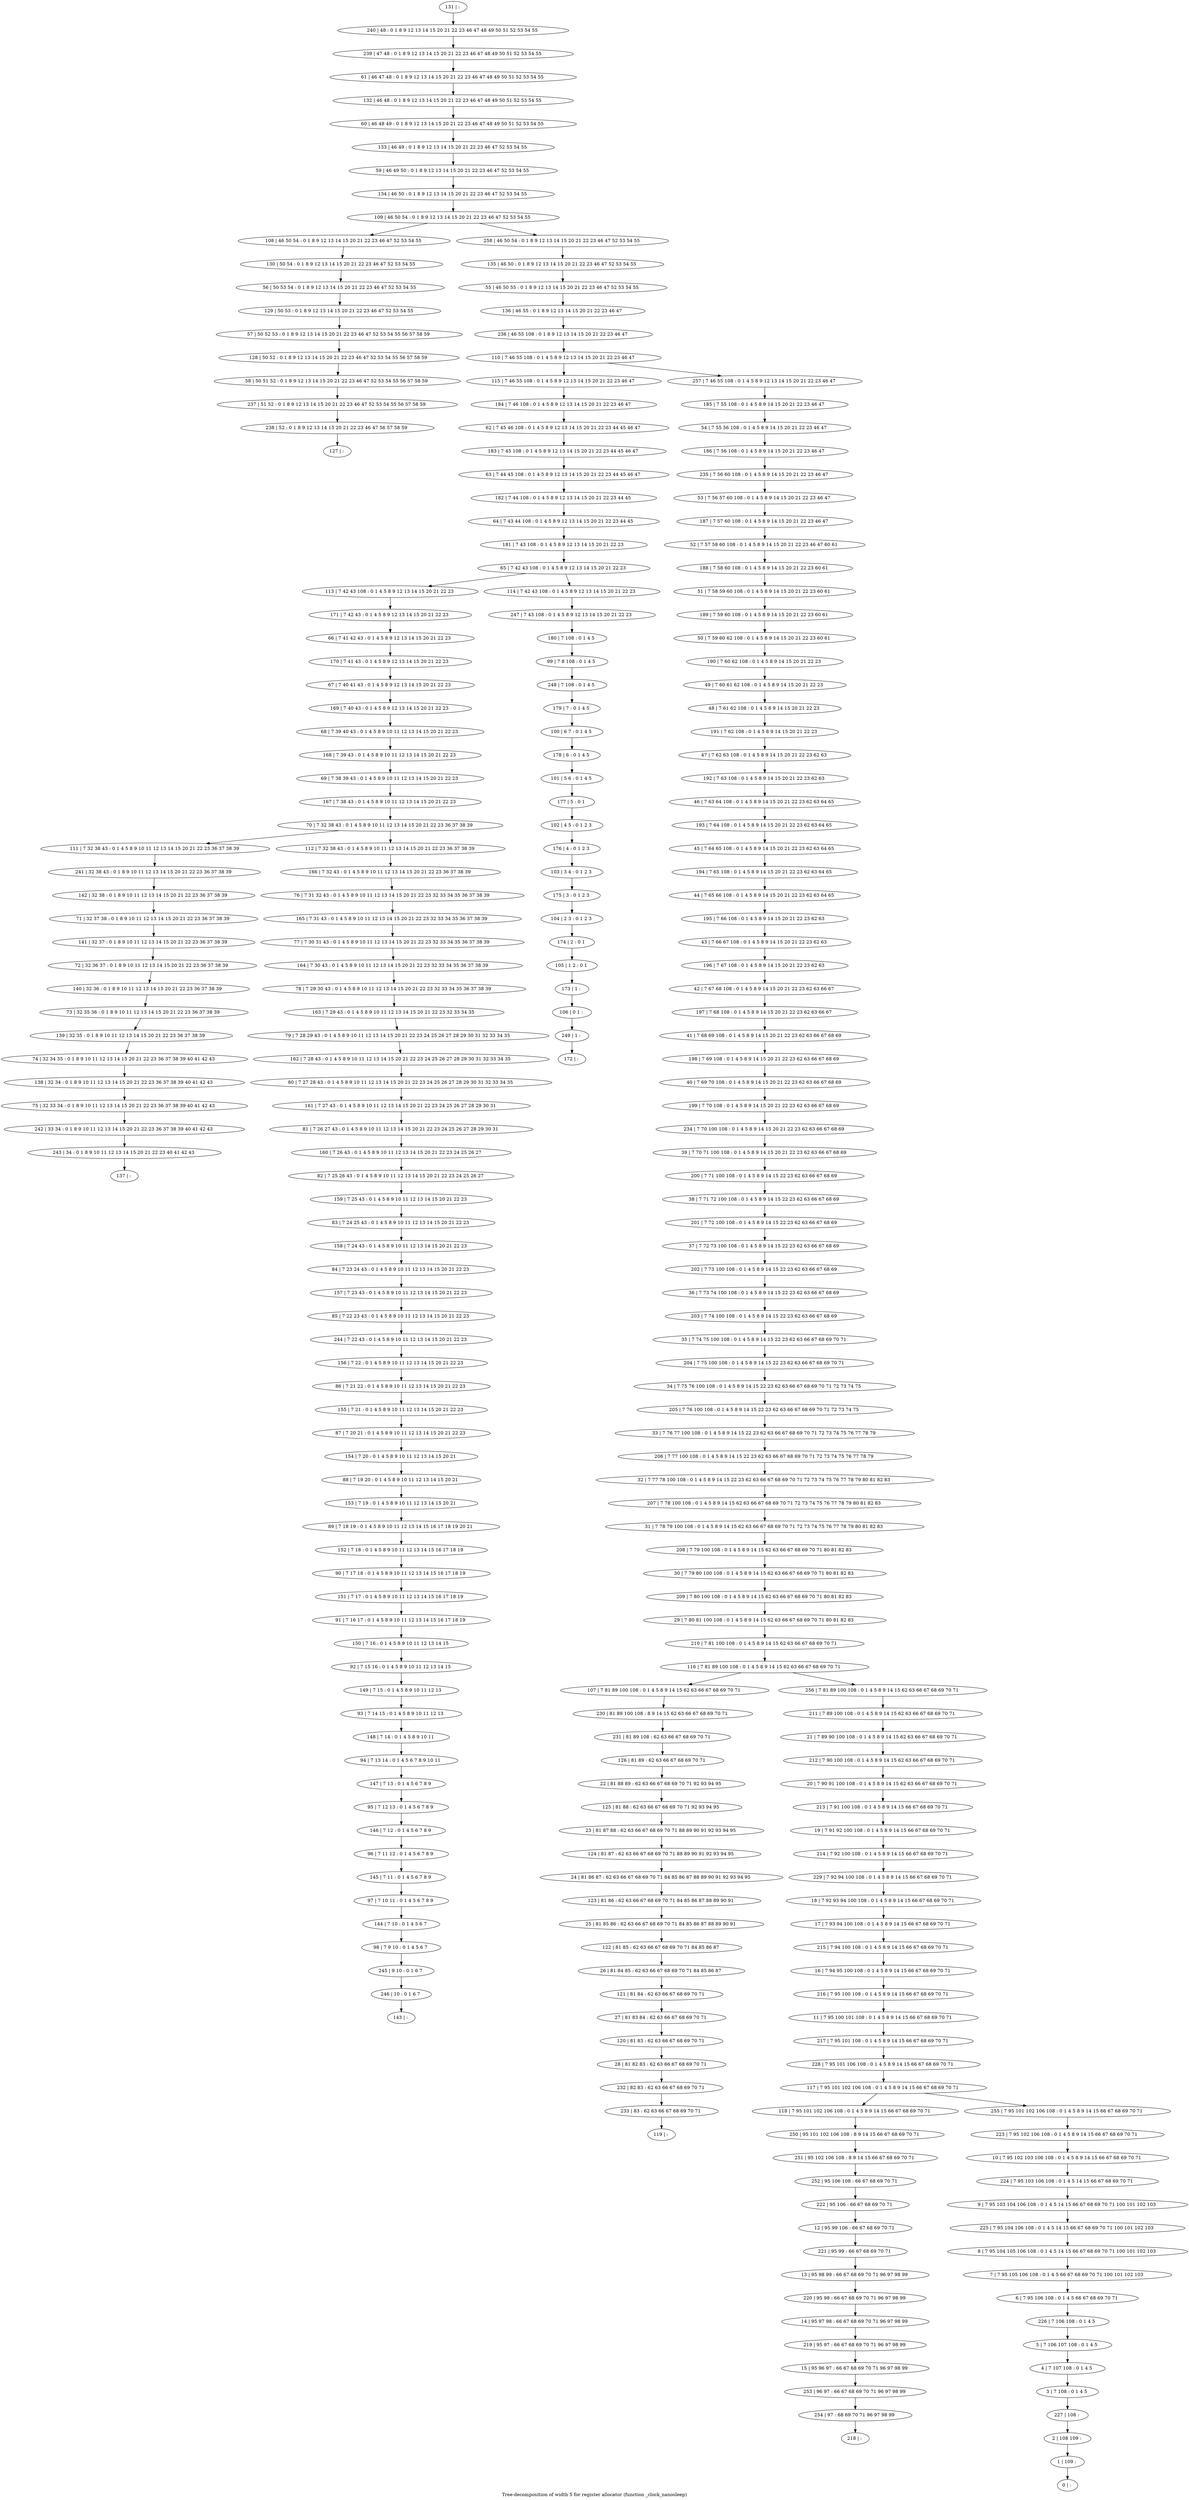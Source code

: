 digraph G {
graph [label="Tree-decomposition of width 5 for register allocator (function _clock_nanosleep)"]
0[label="0 | : "];
1[label="1 | 109 : "];
2[label="2 | 108 109 : "];
3[label="3 | 7 108 : 0 1 4 5 "];
4[label="4 | 7 107 108 : 0 1 4 5 "];
5[label="5 | 7 106 107 108 : 0 1 4 5 "];
6[label="6 | 7 95 106 108 : 0 1 4 5 66 67 68 69 70 71 "];
7[label="7 | 7 95 105 106 108 : 0 1 4 5 66 67 68 69 70 71 100 101 102 103 "];
8[label="8 | 7 95 104 105 106 108 : 0 1 4 5 14 15 66 67 68 69 70 71 100 101 102 103 "];
9[label="9 | 7 95 103 104 106 108 : 0 1 4 5 14 15 66 67 68 69 70 71 100 101 102 103 "];
10[label="10 | 7 95 102 103 106 108 : 0 1 4 5 8 9 14 15 66 67 68 69 70 71 "];
11[label="11 | 7 95 100 101 108 : 0 1 4 5 8 9 14 15 66 67 68 69 70 71 "];
12[label="12 | 95 99 106 : 66 67 68 69 70 71 "];
13[label="13 | 95 98 99 : 66 67 68 69 70 71 96 97 98 99 "];
14[label="14 | 95 97 98 : 66 67 68 69 70 71 96 97 98 99 "];
15[label="15 | 95 96 97 : 66 67 68 69 70 71 96 97 98 99 "];
16[label="16 | 7 94 95 100 108 : 0 1 4 5 8 9 14 15 66 67 68 69 70 71 "];
17[label="17 | 7 93 94 100 108 : 0 1 4 5 8 9 14 15 66 67 68 69 70 71 "];
18[label="18 | 7 92 93 94 100 108 : 0 1 4 5 8 9 14 15 66 67 68 69 70 71 "];
19[label="19 | 7 91 92 100 108 : 0 1 4 5 8 9 14 15 66 67 68 69 70 71 "];
20[label="20 | 7 90 91 100 108 : 0 1 4 5 8 9 14 15 62 63 66 67 68 69 70 71 "];
21[label="21 | 7 89 90 100 108 : 0 1 4 5 8 9 14 15 62 63 66 67 68 69 70 71 "];
22[label="22 | 81 88 89 : 62 63 66 67 68 69 70 71 92 93 94 95 "];
23[label="23 | 81 87 88 : 62 63 66 67 68 69 70 71 88 89 90 91 92 93 94 95 "];
24[label="24 | 81 86 87 : 62 63 66 67 68 69 70 71 84 85 86 87 88 89 90 91 92 93 94 95 "];
25[label="25 | 81 85 86 : 62 63 66 67 68 69 70 71 84 85 86 87 88 89 90 91 "];
26[label="26 | 81 84 85 : 62 63 66 67 68 69 70 71 84 85 86 87 "];
27[label="27 | 81 83 84 : 62 63 66 67 68 69 70 71 "];
28[label="28 | 81 82 83 : 62 63 66 67 68 69 70 71 "];
29[label="29 | 7 80 81 100 108 : 0 1 4 5 8 9 14 15 62 63 66 67 68 69 70 71 80 81 82 83 "];
30[label="30 | 7 79 80 100 108 : 0 1 4 5 8 9 14 15 62 63 66 67 68 69 70 71 80 81 82 83 "];
31[label="31 | 7 78 79 100 108 : 0 1 4 5 8 9 14 15 62 63 66 67 68 69 70 71 72 73 74 75 76 77 78 79 80 81 82 83 "];
32[label="32 | 7 77 78 100 108 : 0 1 4 5 8 9 14 15 22 23 62 63 66 67 68 69 70 71 72 73 74 75 76 77 78 79 80 81 82 83 "];
33[label="33 | 7 76 77 100 108 : 0 1 4 5 8 9 14 15 22 23 62 63 66 67 68 69 70 71 72 73 74 75 76 77 78 79 "];
34[label="34 | 7 75 76 100 108 : 0 1 4 5 8 9 14 15 22 23 62 63 66 67 68 69 70 71 72 73 74 75 "];
35[label="35 | 7 74 75 100 108 : 0 1 4 5 8 9 14 15 22 23 62 63 66 67 68 69 70 71 "];
36[label="36 | 7 73 74 100 108 : 0 1 4 5 8 9 14 15 22 23 62 63 66 67 68 69 "];
37[label="37 | 7 72 73 100 108 : 0 1 4 5 8 9 14 15 22 23 62 63 66 67 68 69 "];
38[label="38 | 7 71 72 100 108 : 0 1 4 5 8 9 14 15 22 23 62 63 66 67 68 69 "];
39[label="39 | 7 70 71 100 108 : 0 1 4 5 8 9 14 15 20 21 22 23 62 63 66 67 68 69 "];
40[label="40 | 7 69 70 108 : 0 1 4 5 8 9 14 15 20 21 22 23 62 63 66 67 68 69 "];
41[label="41 | 7 68 69 108 : 0 1 4 5 8 9 14 15 20 21 22 23 62 63 66 67 68 69 "];
42[label="42 | 7 67 68 108 : 0 1 4 5 8 9 14 15 20 21 22 23 62 63 66 67 "];
43[label="43 | 7 66 67 108 : 0 1 4 5 8 9 14 15 20 21 22 23 62 63 "];
44[label="44 | 7 65 66 108 : 0 1 4 5 8 9 14 15 20 21 22 23 62 63 64 65 "];
45[label="45 | 7 64 65 108 : 0 1 4 5 8 9 14 15 20 21 22 23 62 63 64 65 "];
46[label="46 | 7 63 64 108 : 0 1 4 5 8 9 14 15 20 21 22 23 62 63 64 65 "];
47[label="47 | 7 62 63 108 : 0 1 4 5 8 9 14 15 20 21 22 23 62 63 "];
48[label="48 | 7 61 62 108 : 0 1 4 5 8 9 14 15 20 21 22 23 "];
49[label="49 | 7 60 61 62 108 : 0 1 4 5 8 9 14 15 20 21 22 23 "];
50[label="50 | 7 59 60 62 108 : 0 1 4 5 8 9 14 15 20 21 22 23 60 61 "];
51[label="51 | 7 58 59 60 108 : 0 1 4 5 8 9 14 15 20 21 22 23 60 61 "];
52[label="52 | 7 57 58 60 108 : 0 1 4 5 8 9 14 15 20 21 22 23 46 47 60 61 "];
53[label="53 | 7 56 57 60 108 : 0 1 4 5 8 9 14 15 20 21 22 23 46 47 "];
54[label="54 | 7 55 56 108 : 0 1 4 5 8 9 14 15 20 21 22 23 46 47 "];
55[label="55 | 46 50 55 : 0 1 8 9 12 13 14 15 20 21 22 23 46 47 52 53 54 55 "];
56[label="56 | 50 53 54 : 0 1 8 9 12 13 14 15 20 21 22 23 46 47 52 53 54 55 "];
57[label="57 | 50 52 53 : 0 1 8 9 12 13 14 15 20 21 22 23 46 47 52 53 54 55 56 57 58 59 "];
58[label="58 | 50 51 52 : 0 1 8 9 12 13 14 15 20 21 22 23 46 47 52 53 54 55 56 57 58 59 "];
59[label="59 | 46 49 50 : 0 1 8 9 12 13 14 15 20 21 22 23 46 47 52 53 54 55 "];
60[label="60 | 46 48 49 : 0 1 8 9 12 13 14 15 20 21 22 23 46 47 48 49 50 51 52 53 54 55 "];
61[label="61 | 46 47 48 : 0 1 8 9 12 13 14 15 20 21 22 23 46 47 48 49 50 51 52 53 54 55 "];
62[label="62 | 7 45 46 108 : 0 1 4 5 8 9 12 13 14 15 20 21 22 23 44 45 46 47 "];
63[label="63 | 7 44 45 108 : 0 1 4 5 8 9 12 13 14 15 20 21 22 23 44 45 46 47 "];
64[label="64 | 7 43 44 108 : 0 1 4 5 8 9 12 13 14 15 20 21 22 23 44 45 "];
65[label="65 | 7 42 43 108 : 0 1 4 5 8 9 12 13 14 15 20 21 22 23 "];
66[label="66 | 7 41 42 43 : 0 1 4 5 8 9 12 13 14 15 20 21 22 23 "];
67[label="67 | 7 40 41 43 : 0 1 4 5 8 9 12 13 14 15 20 21 22 23 "];
68[label="68 | 7 39 40 43 : 0 1 4 5 8 9 10 11 12 13 14 15 20 21 22 23 "];
69[label="69 | 7 38 39 43 : 0 1 4 5 8 9 10 11 12 13 14 15 20 21 22 23 "];
70[label="70 | 7 32 38 43 : 0 1 4 5 8 9 10 11 12 13 14 15 20 21 22 23 36 37 38 39 "];
71[label="71 | 32 37 38 : 0 1 8 9 10 11 12 13 14 15 20 21 22 23 36 37 38 39 "];
72[label="72 | 32 36 37 : 0 1 8 9 10 11 12 13 14 15 20 21 22 23 36 37 38 39 "];
73[label="73 | 32 35 36 : 0 1 8 9 10 11 12 13 14 15 20 21 22 23 36 37 38 39 "];
74[label="74 | 32 34 35 : 0 1 8 9 10 11 12 13 14 15 20 21 22 23 36 37 38 39 40 41 42 43 "];
75[label="75 | 32 33 34 : 0 1 8 9 10 11 12 13 14 15 20 21 22 23 36 37 38 39 40 41 42 43 "];
76[label="76 | 7 31 32 43 : 0 1 4 5 8 9 10 11 12 13 14 15 20 21 22 23 32 33 34 35 36 37 38 39 "];
77[label="77 | 7 30 31 43 : 0 1 4 5 8 9 10 11 12 13 14 15 20 21 22 23 32 33 34 35 36 37 38 39 "];
78[label="78 | 7 29 30 43 : 0 1 4 5 8 9 10 11 12 13 14 15 20 21 22 23 32 33 34 35 36 37 38 39 "];
79[label="79 | 7 28 29 43 : 0 1 4 5 8 9 10 11 12 13 14 15 20 21 22 23 24 25 26 27 28 29 30 31 32 33 34 35 "];
80[label="80 | 7 27 28 43 : 0 1 4 5 8 9 10 11 12 13 14 15 20 21 22 23 24 25 26 27 28 29 30 31 32 33 34 35 "];
81[label="81 | 7 26 27 43 : 0 1 4 5 8 9 10 11 12 13 14 15 20 21 22 23 24 25 26 27 28 29 30 31 "];
82[label="82 | 7 25 26 43 : 0 1 4 5 8 9 10 11 12 13 14 15 20 21 22 23 24 25 26 27 "];
83[label="83 | 7 24 25 43 : 0 1 4 5 8 9 10 11 12 13 14 15 20 21 22 23 "];
84[label="84 | 7 23 24 43 : 0 1 4 5 8 9 10 11 12 13 14 15 20 21 22 23 "];
85[label="85 | 7 22 23 43 : 0 1 4 5 8 9 10 11 12 13 14 15 20 21 22 23 "];
86[label="86 | 7 21 22 : 0 1 4 5 8 9 10 11 12 13 14 15 20 21 22 23 "];
87[label="87 | 7 20 21 : 0 1 4 5 8 9 10 11 12 13 14 15 20 21 22 23 "];
88[label="88 | 7 19 20 : 0 1 4 5 8 9 10 11 12 13 14 15 20 21 "];
89[label="89 | 7 18 19 : 0 1 4 5 8 9 10 11 12 13 14 15 16 17 18 19 20 21 "];
90[label="90 | 7 17 18 : 0 1 4 5 8 9 10 11 12 13 14 15 16 17 18 19 "];
91[label="91 | 7 16 17 : 0 1 4 5 8 9 10 11 12 13 14 15 16 17 18 19 "];
92[label="92 | 7 15 16 : 0 1 4 5 8 9 10 11 12 13 14 15 "];
93[label="93 | 7 14 15 : 0 1 4 5 8 9 10 11 12 13 "];
94[label="94 | 7 13 14 : 0 1 4 5 6 7 8 9 10 11 "];
95[label="95 | 7 12 13 : 0 1 4 5 6 7 8 9 "];
96[label="96 | 7 11 12 : 0 1 4 5 6 7 8 9 "];
97[label="97 | 7 10 11 : 0 1 4 5 6 7 8 9 "];
98[label="98 | 7 9 10 : 0 1 4 5 6 7 "];
99[label="99 | 7 8 108 : 0 1 4 5 "];
100[label="100 | 6 7 : 0 1 4 5 "];
101[label="101 | 5 6 : 0 1 4 5 "];
102[label="102 | 4 5 : 0 1 2 3 "];
103[label="103 | 3 4 : 0 1 2 3 "];
104[label="104 | 2 3 : 0 1 2 3 "];
105[label="105 | 1 2 : 0 1 "];
106[label="106 | 0 1 : "];
107[label="107 | 7 81 89 100 108 : 0 1 4 5 8 9 14 15 62 63 66 67 68 69 70 71 "];
108[label="108 | 46 50 54 : 0 1 8 9 12 13 14 15 20 21 22 23 46 47 52 53 54 55 "];
109[label="109 | 46 50 54 : 0 1 8 9 12 13 14 15 20 21 22 23 46 47 52 53 54 55 "];
110[label="110 | 7 46 55 108 : 0 1 4 5 8 9 12 13 14 15 20 21 22 23 46 47 "];
111[label="111 | 7 32 38 43 : 0 1 4 5 8 9 10 11 12 13 14 15 20 21 22 23 36 37 38 39 "];
112[label="112 | 7 32 38 43 : 0 1 4 5 8 9 10 11 12 13 14 15 20 21 22 23 36 37 38 39 "];
113[label="113 | 7 42 43 108 : 0 1 4 5 8 9 12 13 14 15 20 21 22 23 "];
114[label="114 | 7 42 43 108 : 0 1 4 5 8 9 12 13 14 15 20 21 22 23 "];
115[label="115 | 7 46 55 108 : 0 1 4 5 8 9 12 13 14 15 20 21 22 23 46 47 "];
116[label="116 | 7 81 89 100 108 : 0 1 4 5 8 9 14 15 62 63 66 67 68 69 70 71 "];
117[label="117 | 7 95 101 102 106 108 : 0 1 4 5 8 9 14 15 66 67 68 69 70 71 "];
118[label="118 | 7 95 101 102 106 108 : 0 1 4 5 8 9 14 15 66 67 68 69 70 71 "];
119[label="119 | : "];
120[label="120 | 81 83 : 62 63 66 67 68 69 70 71 "];
121[label="121 | 81 84 : 62 63 66 67 68 69 70 71 "];
122[label="122 | 81 85 : 62 63 66 67 68 69 70 71 84 85 86 87 "];
123[label="123 | 81 86 : 62 63 66 67 68 69 70 71 84 85 86 87 88 89 90 91 "];
124[label="124 | 81 87 : 62 63 66 67 68 69 70 71 88 89 90 91 92 93 94 95 "];
125[label="125 | 81 88 : 62 63 66 67 68 69 70 71 92 93 94 95 "];
126[label="126 | 81 89 : 62 63 66 67 68 69 70 71 "];
127[label="127 | : "];
128[label="128 | 50 52 : 0 1 8 9 12 13 14 15 20 21 22 23 46 47 52 53 54 55 56 57 58 59 "];
129[label="129 | 50 53 : 0 1 8 9 12 13 14 15 20 21 22 23 46 47 52 53 54 55 "];
130[label="130 | 50 54 : 0 1 8 9 12 13 14 15 20 21 22 23 46 47 52 53 54 55 "];
131[label="131 | : "];
132[label="132 | 46 48 : 0 1 8 9 12 13 14 15 20 21 22 23 46 47 48 49 50 51 52 53 54 55 "];
133[label="133 | 46 49 : 0 1 8 9 12 13 14 15 20 21 22 23 46 47 52 53 54 55 "];
134[label="134 | 46 50 : 0 1 8 9 12 13 14 15 20 21 22 23 46 47 52 53 54 55 "];
135[label="135 | 46 50 : 0 1 8 9 12 13 14 15 20 21 22 23 46 47 52 53 54 55 "];
136[label="136 | 46 55 : 0 1 8 9 12 13 14 15 20 21 22 23 46 47 "];
137[label="137 | : "];
138[label="138 | 32 34 : 0 1 8 9 10 11 12 13 14 15 20 21 22 23 36 37 38 39 40 41 42 43 "];
139[label="139 | 32 35 : 0 1 8 9 10 11 12 13 14 15 20 21 22 23 36 37 38 39 "];
140[label="140 | 32 36 : 0 1 8 9 10 11 12 13 14 15 20 21 22 23 36 37 38 39 "];
141[label="141 | 32 37 : 0 1 8 9 10 11 12 13 14 15 20 21 22 23 36 37 38 39 "];
142[label="142 | 32 38 : 0 1 8 9 10 11 12 13 14 15 20 21 22 23 36 37 38 39 "];
143[label="143 | : "];
144[label="144 | 7 10 : 0 1 4 5 6 7 "];
145[label="145 | 7 11 : 0 1 4 5 6 7 8 9 "];
146[label="146 | 7 12 : 0 1 4 5 6 7 8 9 "];
147[label="147 | 7 13 : 0 1 4 5 6 7 8 9 "];
148[label="148 | 7 14 : 0 1 4 5 8 9 10 11 "];
149[label="149 | 7 15 : 0 1 4 5 8 9 10 11 12 13 "];
150[label="150 | 7 16 : 0 1 4 5 8 9 10 11 12 13 14 15 "];
151[label="151 | 7 17 : 0 1 4 5 8 9 10 11 12 13 14 15 16 17 18 19 "];
152[label="152 | 7 18 : 0 1 4 5 8 9 10 11 12 13 14 15 16 17 18 19 "];
153[label="153 | 7 19 : 0 1 4 5 8 9 10 11 12 13 14 15 20 21 "];
154[label="154 | 7 20 : 0 1 4 5 8 9 10 11 12 13 14 15 20 21 "];
155[label="155 | 7 21 : 0 1 4 5 8 9 10 11 12 13 14 15 20 21 22 23 "];
156[label="156 | 7 22 : 0 1 4 5 8 9 10 11 12 13 14 15 20 21 22 23 "];
157[label="157 | 7 23 43 : 0 1 4 5 8 9 10 11 12 13 14 15 20 21 22 23 "];
158[label="158 | 7 24 43 : 0 1 4 5 8 9 10 11 12 13 14 15 20 21 22 23 "];
159[label="159 | 7 25 43 : 0 1 4 5 8 9 10 11 12 13 14 15 20 21 22 23 "];
160[label="160 | 7 26 43 : 0 1 4 5 8 9 10 11 12 13 14 15 20 21 22 23 24 25 26 27 "];
161[label="161 | 7 27 43 : 0 1 4 5 8 9 10 11 12 13 14 15 20 21 22 23 24 25 26 27 28 29 30 31 "];
162[label="162 | 7 28 43 : 0 1 4 5 8 9 10 11 12 13 14 15 20 21 22 23 24 25 26 27 28 29 30 31 32 33 34 35 "];
163[label="163 | 7 29 43 : 0 1 4 5 8 9 10 11 12 13 14 15 20 21 22 23 32 33 34 35 "];
164[label="164 | 7 30 43 : 0 1 4 5 8 9 10 11 12 13 14 15 20 21 22 23 32 33 34 35 36 37 38 39 "];
165[label="165 | 7 31 43 : 0 1 4 5 8 9 10 11 12 13 14 15 20 21 22 23 32 33 34 35 36 37 38 39 "];
166[label="166 | 7 32 43 : 0 1 4 5 8 9 10 11 12 13 14 15 20 21 22 23 36 37 38 39 "];
167[label="167 | 7 38 43 : 0 1 4 5 8 9 10 11 12 13 14 15 20 21 22 23 "];
168[label="168 | 7 39 43 : 0 1 4 5 8 9 10 11 12 13 14 15 20 21 22 23 "];
169[label="169 | 7 40 43 : 0 1 4 5 8 9 12 13 14 15 20 21 22 23 "];
170[label="170 | 7 41 43 : 0 1 4 5 8 9 12 13 14 15 20 21 22 23 "];
171[label="171 | 7 42 43 : 0 1 4 5 8 9 12 13 14 15 20 21 22 23 "];
172[label="172 | : "];
173[label="173 | 1 : "];
174[label="174 | 2 : 0 1 "];
175[label="175 | 3 : 0 1 2 3 "];
176[label="176 | 4 : 0 1 2 3 "];
177[label="177 | 5 : 0 1 "];
178[label="178 | 6 : 0 1 4 5 "];
179[label="179 | 7 : 0 1 4 5 "];
180[label="180 | 7 108 : 0 1 4 5 "];
181[label="181 | 7 43 108 : 0 1 4 5 8 9 12 13 14 15 20 21 22 23 "];
182[label="182 | 7 44 108 : 0 1 4 5 8 9 12 13 14 15 20 21 22 23 44 45 "];
183[label="183 | 7 45 108 : 0 1 4 5 8 9 12 13 14 15 20 21 22 23 44 45 46 47 "];
184[label="184 | 7 46 108 : 0 1 4 5 8 9 12 13 14 15 20 21 22 23 46 47 "];
185[label="185 | 7 55 108 : 0 1 4 5 8 9 14 15 20 21 22 23 46 47 "];
186[label="186 | 7 56 108 : 0 1 4 5 8 9 14 15 20 21 22 23 46 47 "];
187[label="187 | 7 57 60 108 : 0 1 4 5 8 9 14 15 20 21 22 23 46 47 "];
188[label="188 | 7 58 60 108 : 0 1 4 5 8 9 14 15 20 21 22 23 60 61 "];
189[label="189 | 7 59 60 108 : 0 1 4 5 8 9 14 15 20 21 22 23 60 61 "];
190[label="190 | 7 60 62 108 : 0 1 4 5 8 9 14 15 20 21 22 23 "];
191[label="191 | 7 62 108 : 0 1 4 5 8 9 14 15 20 21 22 23 "];
192[label="192 | 7 63 108 : 0 1 4 5 8 9 14 15 20 21 22 23 62 63 "];
193[label="193 | 7 64 108 : 0 1 4 5 8 9 14 15 20 21 22 23 62 63 64 65 "];
194[label="194 | 7 65 108 : 0 1 4 5 8 9 14 15 20 21 22 23 62 63 64 65 "];
195[label="195 | 7 66 108 : 0 1 4 5 8 9 14 15 20 21 22 23 62 63 "];
196[label="196 | 7 67 108 : 0 1 4 5 8 9 14 15 20 21 22 23 62 63 "];
197[label="197 | 7 68 108 : 0 1 4 5 8 9 14 15 20 21 22 23 62 63 66 67 "];
198[label="198 | 7 69 108 : 0 1 4 5 8 9 14 15 20 21 22 23 62 63 66 67 68 69 "];
199[label="199 | 7 70 108 : 0 1 4 5 8 9 14 15 20 21 22 23 62 63 66 67 68 69 "];
200[label="200 | 7 71 100 108 : 0 1 4 5 8 9 14 15 22 23 62 63 66 67 68 69 "];
201[label="201 | 7 72 100 108 : 0 1 4 5 8 9 14 15 22 23 62 63 66 67 68 69 "];
202[label="202 | 7 73 100 108 : 0 1 4 5 8 9 14 15 22 23 62 63 66 67 68 69 "];
203[label="203 | 7 74 100 108 : 0 1 4 5 8 9 14 15 22 23 62 63 66 67 68 69 "];
204[label="204 | 7 75 100 108 : 0 1 4 5 8 9 14 15 22 23 62 63 66 67 68 69 70 71 "];
205[label="205 | 7 76 100 108 : 0 1 4 5 8 9 14 15 22 23 62 63 66 67 68 69 70 71 72 73 74 75 "];
206[label="206 | 7 77 100 108 : 0 1 4 5 8 9 14 15 22 23 62 63 66 67 68 69 70 71 72 73 74 75 76 77 78 79 "];
207[label="207 | 7 78 100 108 : 0 1 4 5 8 9 14 15 62 63 66 67 68 69 70 71 72 73 74 75 76 77 78 79 80 81 82 83 "];
208[label="208 | 7 79 100 108 : 0 1 4 5 8 9 14 15 62 63 66 67 68 69 70 71 80 81 82 83 "];
209[label="209 | 7 80 100 108 : 0 1 4 5 8 9 14 15 62 63 66 67 68 69 70 71 80 81 82 83 "];
210[label="210 | 7 81 100 108 : 0 1 4 5 8 9 14 15 62 63 66 67 68 69 70 71 "];
211[label="211 | 7 89 100 108 : 0 1 4 5 8 9 14 15 62 63 66 67 68 69 70 71 "];
212[label="212 | 7 90 100 108 : 0 1 4 5 8 9 14 15 62 63 66 67 68 69 70 71 "];
213[label="213 | 7 91 100 108 : 0 1 4 5 8 9 14 15 66 67 68 69 70 71 "];
214[label="214 | 7 92 100 108 : 0 1 4 5 8 9 14 15 66 67 68 69 70 71 "];
215[label="215 | 7 94 100 108 : 0 1 4 5 8 9 14 15 66 67 68 69 70 71 "];
216[label="216 | 7 95 100 108 : 0 1 4 5 8 9 14 15 66 67 68 69 70 71 "];
217[label="217 | 7 95 101 108 : 0 1 4 5 8 9 14 15 66 67 68 69 70 71 "];
218[label="218 | : "];
219[label="219 | 95 97 : 66 67 68 69 70 71 96 97 98 99 "];
220[label="220 | 95 98 : 66 67 68 69 70 71 96 97 98 99 "];
221[label="221 | 95 99 : 66 67 68 69 70 71 "];
222[label="222 | 95 106 : 66 67 68 69 70 71 "];
223[label="223 | 7 95 102 106 108 : 0 1 4 5 8 9 14 15 66 67 68 69 70 71 "];
224[label="224 | 7 95 103 106 108 : 0 1 4 5 14 15 66 67 68 69 70 71 "];
225[label="225 | 7 95 104 106 108 : 0 1 4 5 14 15 66 67 68 69 70 71 100 101 102 103 "];
226[label="226 | 7 106 108 : 0 1 4 5 "];
227[label="227 | 108 : "];
228[label="228 | 7 95 101 106 108 : 0 1 4 5 8 9 14 15 66 67 68 69 70 71 "];
229[label="229 | 7 92 94 100 108 : 0 1 4 5 8 9 14 15 66 67 68 69 70 71 "];
230[label="230 | 81 89 100 108 : 8 9 14 15 62 63 66 67 68 69 70 71 "];
231[label="231 | 81 89 108 : 62 63 66 67 68 69 70 71 "];
232[label="232 | 82 83 : 62 63 66 67 68 69 70 71 "];
233[label="233 | 83 : 62 63 66 67 68 69 70 71 "];
234[label="234 | 7 70 100 108 : 0 1 4 5 8 9 14 15 20 21 22 23 62 63 66 67 68 69 "];
235[label="235 | 7 56 60 108 : 0 1 4 5 8 9 14 15 20 21 22 23 46 47 "];
236[label="236 | 46 55 108 : 0 1 8 9 12 13 14 15 20 21 22 23 46 47 "];
237[label="237 | 51 52 : 0 1 8 9 12 13 14 15 20 21 22 23 46 47 52 53 54 55 56 57 58 59 "];
238[label="238 | 52 : 0 1 8 9 12 13 14 15 20 21 22 23 46 47 56 57 58 59 "];
239[label="239 | 47 48 : 0 1 8 9 12 13 14 15 20 21 22 23 46 47 48 49 50 51 52 53 54 55 "];
240[label="240 | 48 : 0 1 8 9 12 13 14 15 20 21 22 23 46 47 48 49 50 51 52 53 54 55 "];
241[label="241 | 32 38 43 : 0 1 8 9 10 11 12 13 14 15 20 21 22 23 36 37 38 39 "];
242[label="242 | 33 34 : 0 1 8 9 10 11 12 13 14 15 20 21 22 23 36 37 38 39 40 41 42 43 "];
243[label="243 | 34 : 0 1 8 9 10 11 12 13 14 15 20 21 22 23 40 41 42 43 "];
244[label="244 | 7 22 43 : 0 1 4 5 8 9 10 11 12 13 14 15 20 21 22 23 "];
245[label="245 | 9 10 : 0 1 6 7 "];
246[label="246 | 10 : 0 1 6 7 "];
247[label="247 | 7 43 108 : 0 1 4 5 8 9 12 13 14 15 20 21 22 23 "];
248[label="248 | 7 108 : 0 1 4 5 "];
249[label="249 | 1 : "];
250[label="250 | 95 101 102 106 108 : 8 9 14 15 66 67 68 69 70 71 "];
251[label="251 | 95 102 106 108 : 8 9 14 15 66 67 68 69 70 71 "];
252[label="252 | 95 106 108 : 66 67 68 69 70 71 "];
253[label="253 | 96 97 : 66 67 68 69 70 71 96 97 98 99 "];
254[label="254 | 97 : 68 69 70 71 96 97 98 99 "];
255[label="255 | 7 95 101 102 106 108 : 0 1 4 5 8 9 14 15 66 67 68 69 70 71 "];
256[label="256 | 7 81 89 100 108 : 0 1 4 5 8 9 14 15 62 63 66 67 68 69 70 71 "];
257[label="257 | 7 46 55 108 : 0 1 4 5 8 9 12 13 14 15 20 21 22 23 46 47 "];
258[label="258 | 46 50 54 : 0 1 8 9 12 13 14 15 20 21 22 23 46 47 52 53 54 55 "];
70->111 ;
70->112 ;
65->113 ;
65->114 ;
120->28 ;
27->120 ;
121->27 ;
26->121 ;
122->26 ;
25->122 ;
123->25 ;
24->123 ;
124->24 ;
23->124 ;
125->23 ;
22->125 ;
126->22 ;
128->58 ;
57->128 ;
129->57 ;
56->129 ;
130->56 ;
108->130 ;
138->75 ;
74->138 ;
139->74 ;
73->139 ;
140->73 ;
72->140 ;
141->72 ;
71->141 ;
142->71 ;
144->98 ;
97->144 ;
145->97 ;
96->145 ;
146->96 ;
95->146 ;
147->95 ;
94->147 ;
148->94 ;
93->148 ;
149->93 ;
92->149 ;
150->92 ;
91->150 ;
151->91 ;
90->151 ;
152->90 ;
89->152 ;
153->89 ;
88->153 ;
154->88 ;
87->154 ;
155->87 ;
86->155 ;
156->86 ;
157->85 ;
84->157 ;
158->84 ;
83->158 ;
159->83 ;
82->159 ;
160->82 ;
81->160 ;
161->81 ;
80->161 ;
162->80 ;
79->162 ;
163->79 ;
78->163 ;
164->78 ;
77->164 ;
165->77 ;
76->165 ;
166->76 ;
112->166 ;
167->70 ;
69->167 ;
168->69 ;
68->168 ;
169->68 ;
67->169 ;
170->67 ;
66->170 ;
171->66 ;
113->171 ;
173->106 ;
105->173 ;
174->105 ;
104->174 ;
175->104 ;
103->175 ;
176->103 ;
102->176 ;
177->102 ;
101->177 ;
178->101 ;
100->178 ;
179->100 ;
180->99 ;
181->65 ;
64->181 ;
182->64 ;
63->182 ;
183->63 ;
62->183 ;
184->62 ;
115->184 ;
219->15 ;
14->219 ;
220->14 ;
13->220 ;
221->13 ;
12->221 ;
222->12 ;
107->230 ;
231->126 ;
230->231 ;
28->232 ;
233->119 ;
232->233 ;
58->237 ;
238->127 ;
237->238 ;
241->142 ;
111->241 ;
75->242 ;
243->137 ;
242->243 ;
244->156 ;
85->244 ;
98->245 ;
246->143 ;
245->246 ;
247->180 ;
114->247 ;
248->179 ;
99->248 ;
249->172 ;
106->249 ;
118->250 ;
250->251 ;
252->222 ;
251->252 ;
15->253 ;
254->218 ;
253->254 ;
131->240 ;
240->239 ;
239->61 ;
61->132 ;
132->60 ;
60->133 ;
133->59 ;
59->134 ;
134->109 ;
135->55 ;
55->136 ;
136->236 ;
236->110 ;
185->54 ;
54->186 ;
186->235 ;
235->53 ;
53->187 ;
187->52 ;
52->188 ;
188->51 ;
51->189 ;
189->50 ;
50->190 ;
190->49 ;
49->48 ;
48->191 ;
191->47 ;
47->192 ;
192->46 ;
46->193 ;
193->45 ;
45->194 ;
194->44 ;
44->195 ;
195->43 ;
43->196 ;
196->42 ;
42->197 ;
197->41 ;
41->198 ;
198->40 ;
40->199 ;
199->234 ;
234->39 ;
39->200 ;
200->38 ;
38->201 ;
201->37 ;
37->202 ;
202->36 ;
36->203 ;
203->35 ;
35->204 ;
204->34 ;
34->205 ;
205->33 ;
33->206 ;
206->32 ;
32->207 ;
207->31 ;
31->208 ;
208->30 ;
30->209 ;
209->29 ;
29->210 ;
210->116 ;
211->21 ;
21->212 ;
212->20 ;
20->213 ;
213->19 ;
19->214 ;
214->229 ;
229->18 ;
18->17 ;
17->215 ;
215->16 ;
16->216 ;
216->11 ;
11->217 ;
217->228 ;
228->117 ;
223->10 ;
10->224 ;
224->9 ;
9->225 ;
225->8 ;
8->7 ;
7->6 ;
6->226 ;
226->5 ;
5->4 ;
4->3 ;
3->227 ;
227->2 ;
2->1 ;
1->0 ;
255->223 ;
256->211 ;
257->185 ;
258->135 ;
117->118 ;
117->255 ;
116->107 ;
116->256 ;
110->115 ;
110->257 ;
109->108 ;
109->258 ;
}
